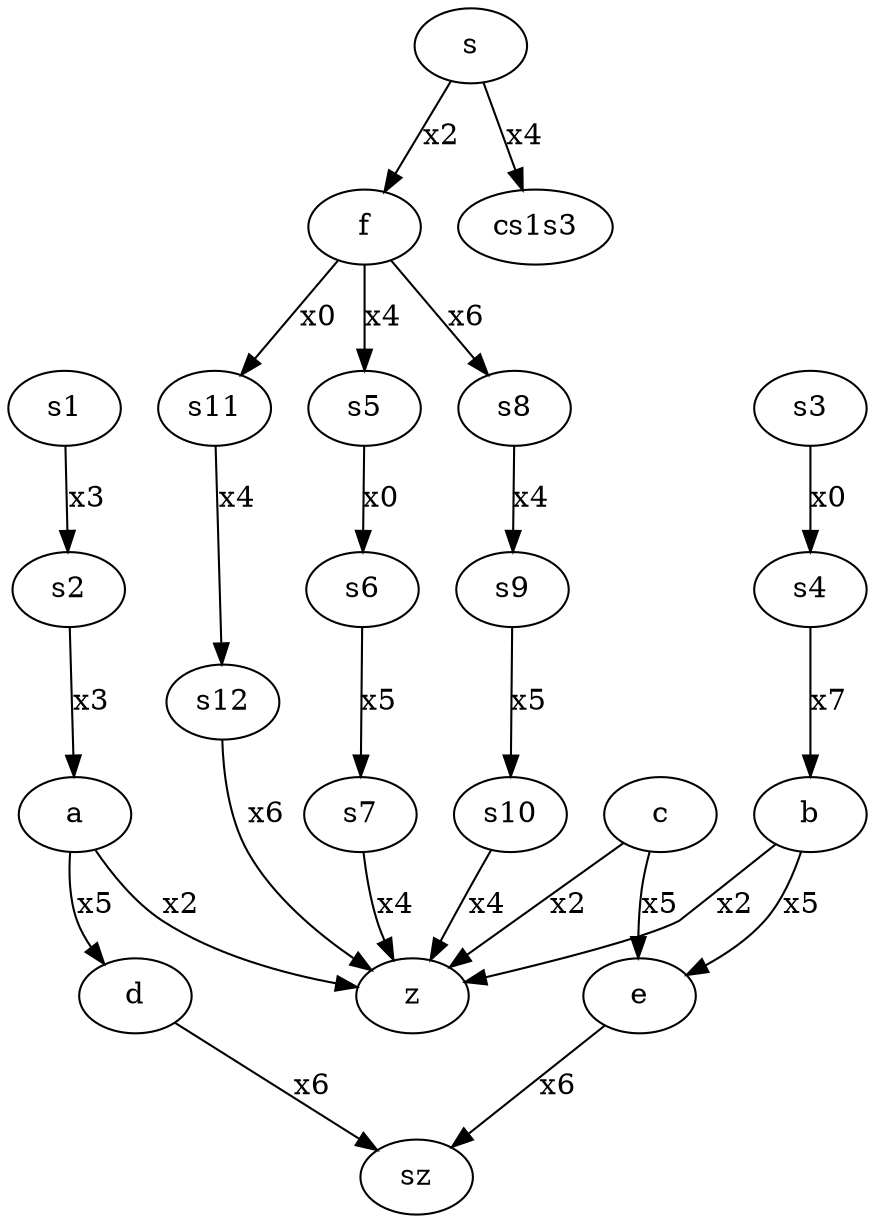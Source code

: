 digraph determination {
s1->s2 [label=x3]; 
s2->a [label=x3]; 
s3->s4 [label=x0]; 
s4->b [label=x7]; 
s5->s6 [label=x0]; 
s6->s7 [label=x5]; 
s7->z [label=x4]; 
s8->s9 [label=x4]; 
s9->s10 [label=x5]; 
e->sz [label=x6]; 
s10->z [label=x4]; 
s11->s12 [label=x4]; 
s12->z [label=x6]; 
a->z [label=x2]; 
a->d [label=x5]; 
b->e [label=x5]; 
b->z [label=x2]; 
c->z [label=x2]; 
s->f [label=x2]; 
s->cs1s3 [label=x4]; 
c->e [label=x5]; 
d->sz [label=x6]; 
f->s11 [label=x0]; 
f->s5 [label=x4]; 
f->s8 [label=x6]; 
}
